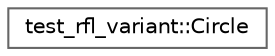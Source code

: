 digraph "类继承关系图"
{
 // LATEX_PDF_SIZE
  bgcolor="transparent";
  edge [fontname=Helvetica,fontsize=10,labelfontname=Helvetica,labelfontsize=10];
  node [fontname=Helvetica,fontsize=10,shape=box,height=0.2,width=0.4];
  rankdir="LR";
  Node0 [id="Node000000",label="test_rfl_variant::Circle",height=0.2,width=0.4,color="grey40", fillcolor="white", style="filled",URL="$structtest__rfl__variant_1_1_circle.html",tooltip=" "];
}
